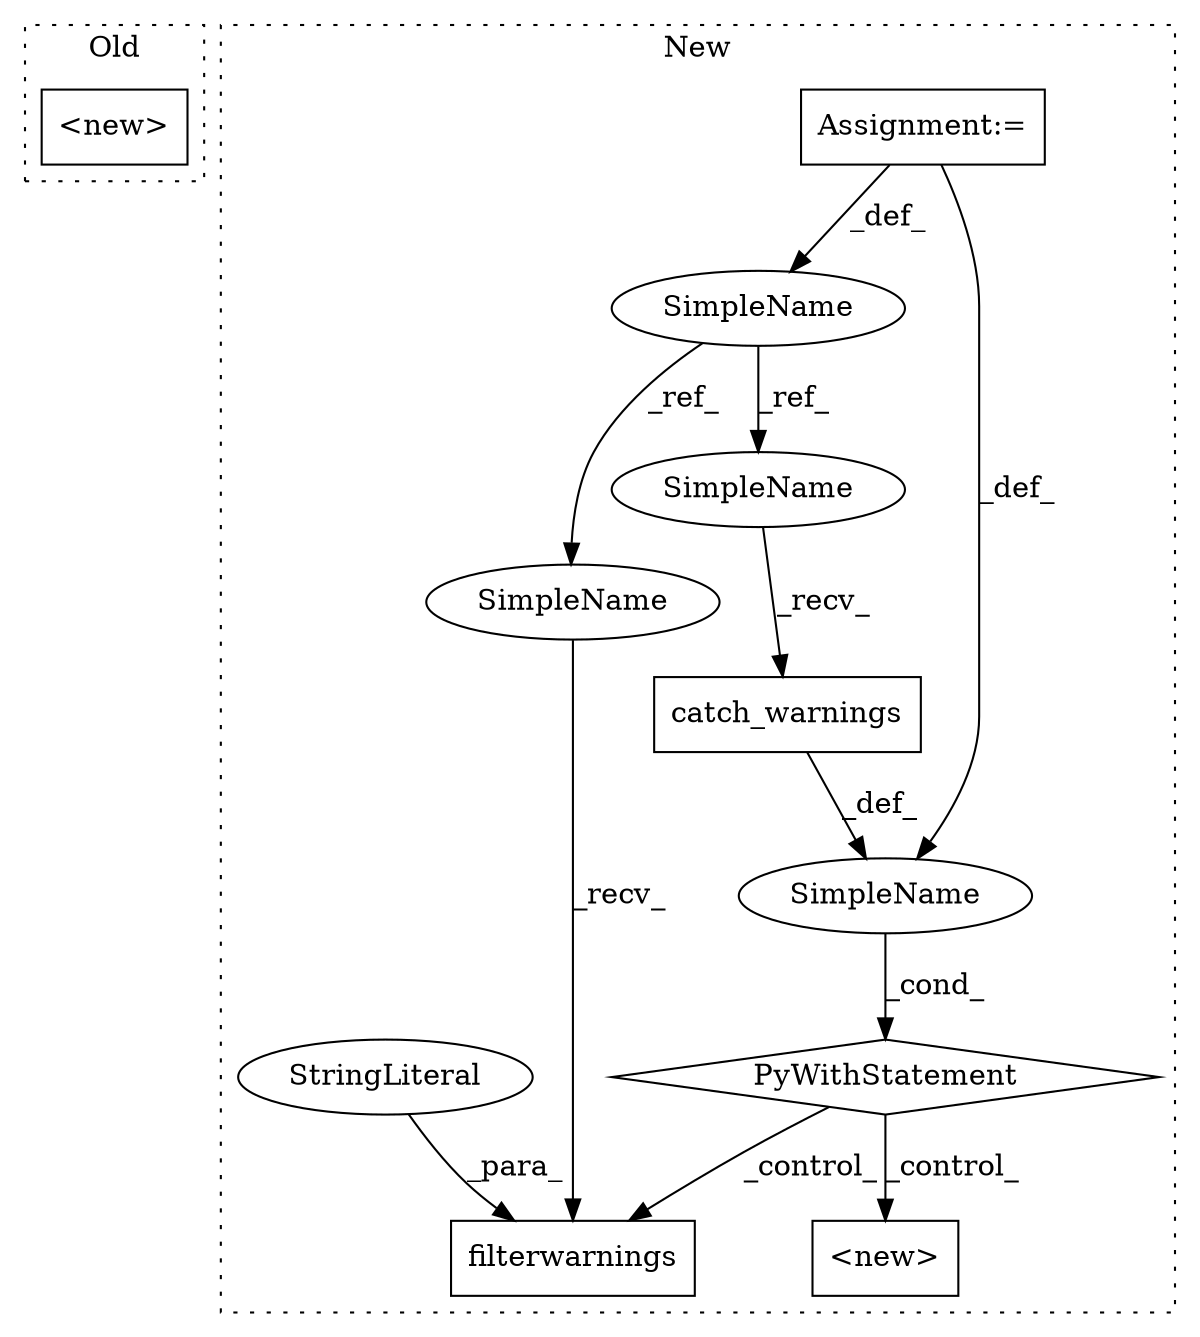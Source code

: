 digraph G {
subgraph cluster0 {
1 [label="<new>" a="46" s="1637" l="8" shape="box"];
label = "Old";
style="dotted";
}
subgraph cluster1 {
2 [label="catch_warnings" a="32" s="1809" l="16" shape="box"];
3 [label="SimpleName" a="42" s="1776" l="8" shape="ellipse"];
4 [label="filterwarnings" a="32" s="1844,1886" l="15,1" shape="box"];
5 [label="SimpleName" a="42" s="" l="" shape="ellipse"];
6 [label="PyWithStatement" a="104" s="1790,1825" l="10,2" shape="diamond"];
7 [label="<new>" a="46" s="1895" l="8" shape="box"];
8 [label="Assignment:=" a="7" s="1776" l="8" shape="box"];
9 [label="StringLiteral" a="45" s="1859" l="8" shape="ellipse"];
10 [label="SimpleName" a="42" s="1800" l="8" shape="ellipse"];
11 [label="SimpleName" a="42" s="1835" l="8" shape="ellipse"];
label = "New";
style="dotted";
}
2 -> 5 [label="_def_"];
3 -> 10 [label="_ref_"];
3 -> 11 [label="_ref_"];
5 -> 6 [label="_cond_"];
6 -> 4 [label="_control_"];
6 -> 7 [label="_control_"];
8 -> 5 [label="_def_"];
8 -> 3 [label="_def_"];
9 -> 4 [label="_para_"];
10 -> 2 [label="_recv_"];
11 -> 4 [label="_recv_"];
}